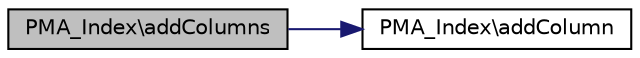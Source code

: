 digraph G
{
  edge [fontname="Helvetica",fontsize="10",labelfontname="Helvetica",labelfontsize="10"];
  node [fontname="Helvetica",fontsize="10",shape=record];
  rankdir="LR";
  Node1 [label="PMA_Index\\addColumns",height=0.2,width=0.4,color="black", fillcolor="grey75", style="filled" fontcolor="black"];
  Node1 -> Node2 [color="midnightblue",fontsize="10",style="solid",fontname="Helvetica"];
  Node2 [label="PMA_Index\\addColumn",height=0.2,width=0.4,color="black", fillcolor="white", style="filled",URL="$classPMA__Index.html#a84c5304718d0eb4bfd401adb777ca593",tooltip="Add column to index."];
}
